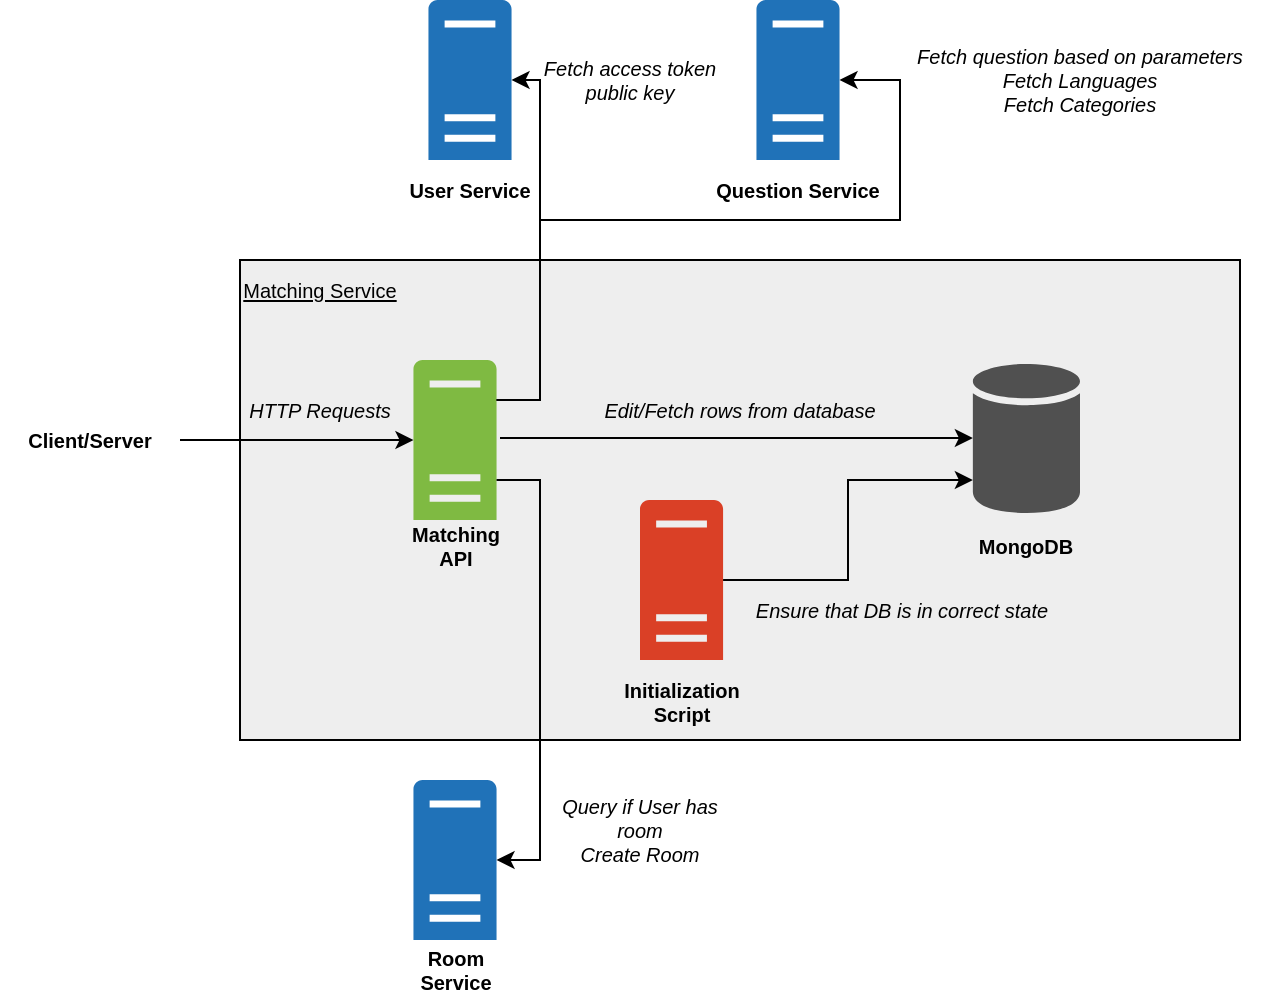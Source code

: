 <mxfile version="22.0.2" type="device">
  <diagram name="Page-1" id="Xqh2jz8IiV47dMP1JLX5">
    <mxGraphModel dx="1050" dy="629" grid="1" gridSize="10" guides="1" tooltips="1" connect="1" arrows="1" fold="1" page="1" pageScale="1" pageWidth="850" pageHeight="1100" math="0" shadow="0">
      <root>
        <mxCell id="0" />
        <mxCell id="1" parent="0" />
        <mxCell id="E6W_yO-c9M5yTiNMVYI_-1" value="" style="group" connectable="0" vertex="1" parent="1">
          <mxGeometry x="60" y="30" width="630.21" height="500" as="geometry" />
        </mxCell>
        <mxCell id="E6W_yO-c9M5yTiNMVYI_-2" value="" style="rounded=0;whiteSpace=wrap;html=1;fillColor=#EEEEEE;" vertex="1" parent="E6W_yO-c9M5yTiNMVYI_-1">
          <mxGeometry x="120" y="130" width="500" height="240" as="geometry" />
        </mxCell>
        <mxCell id="E6W_yO-c9M5yTiNMVYI_-3" value="&lt;font style=&quot;font-size: 10px;&quot;&gt;&lt;b style=&quot;font-size: 10px;&quot;&gt;Matching API&lt;/b&gt;&lt;/font&gt;" style="text;html=1;strokeColor=none;fillColor=none;align=center;verticalAlign=middle;whiteSpace=wrap;rounded=0;fontSize=10;" vertex="1" parent="E6W_yO-c9M5yTiNMVYI_-1">
          <mxGeometry x="197.5" y="258" width="60" height="30" as="geometry" />
        </mxCell>
        <mxCell id="E6W_yO-c9M5yTiNMVYI_-4" value="&lt;font style=&quot;font-size: 10px;&quot;&gt;Edit/Fetch rows from database&lt;/font&gt;" style="text;html=1;strokeColor=none;fillColor=none;align=center;verticalAlign=middle;whiteSpace=wrap;rounded=0;fontStyle=2;fontSize=10;" vertex="1" parent="E6W_yO-c9M5yTiNMVYI_-1">
          <mxGeometry x="280" y="190" width="180" height="30" as="geometry" />
        </mxCell>
        <mxCell id="E6W_yO-c9M5yTiNMVYI_-5" style="edgeStyle=orthogonalEdgeStyle;rounded=0;orthogonalLoop=1;jettySize=auto;html=1;" edge="1" parent="E6W_yO-c9M5yTiNMVYI_-1" target="E6W_yO-c9M5yTiNMVYI_-11">
          <mxGeometry relative="1" as="geometry">
            <mxPoint x="250" y="219.034" as="sourcePoint" />
            <mxPoint x="490" y="219.034" as="targetPoint" />
          </mxGeometry>
        </mxCell>
        <mxCell id="E6W_yO-c9M5yTiNMVYI_-6" value="&lt;font style=&quot;font-size: 10px;&quot;&gt;Fetch q&lt;span style=&quot;background-color: initial; font-size: 10px;&quot;&gt;uestion based on parameters&lt;/span&gt;&lt;br style=&quot;font-size: 10px;&quot;&gt;Fetch&amp;nbsp;&lt;span style=&quot;background-color: initial; font-size: 10px;&quot;&gt;Languages&lt;/span&gt;&lt;br style=&quot;font-size: 10px;&quot;&gt;Fetch&amp;nbsp;&lt;span style=&quot;background-color: initial; font-size: 10px;&quot;&gt;Categories&lt;/span&gt;&lt;/font&gt;&lt;font style=&quot;font-size: 10px;&quot;&gt;&lt;br style=&quot;font-size: 10px;&quot;&gt;&lt;/font&gt;" style="text;html=1;strokeColor=none;fillColor=none;align=center;verticalAlign=middle;whiteSpace=wrap;rounded=0;fontStyle=2;fontSize=10;" vertex="1" parent="E6W_yO-c9M5yTiNMVYI_-1">
          <mxGeometry x="450.21" y="25" width="180" height="30" as="geometry" />
        </mxCell>
        <mxCell id="E6W_yO-c9M5yTiNMVYI_-7" value="&lt;font style=&quot;font-size: 10px;&quot;&gt;Fetch access token public key&lt;/font&gt;" style="text;html=1;strokeColor=none;fillColor=none;align=center;verticalAlign=middle;whiteSpace=wrap;rounded=0;fontStyle=2;fontSize=10;" vertex="1" parent="E6W_yO-c9M5yTiNMVYI_-1">
          <mxGeometry x="270.21" y="25" width="90" height="30" as="geometry" />
        </mxCell>
        <mxCell id="E6W_yO-c9M5yTiNMVYI_-8" value="&lt;font style=&quot;font-size: 10px;&quot;&gt;&lt;b style=&quot;font-size: 10px;&quot;&gt;Client/Server&lt;/b&gt;&lt;/font&gt;" style="text;html=1;strokeColor=none;fillColor=none;align=center;verticalAlign=middle;whiteSpace=wrap;rounded=0;fontSize=10;" vertex="1" parent="E6W_yO-c9M5yTiNMVYI_-1">
          <mxGeometry y="205" width="90" height="30" as="geometry" />
        </mxCell>
        <mxCell id="E6W_yO-c9M5yTiNMVYI_-9" value="" style="sketch=0;pointerEvents=1;shadow=0;dashed=0;html=1;strokeColor=none;fillColor=#2072B8;labelPosition=center;verticalLabelPosition=bottom;verticalAlign=top;outlineConnect=0;align=center;shape=mxgraph.office.servers.server_generic;" vertex="1" parent="E6W_yO-c9M5yTiNMVYI_-1">
          <mxGeometry x="214.23" width="41.54" height="80" as="geometry" />
        </mxCell>
        <mxCell id="E6W_yO-c9M5yTiNMVYI_-10" value="&lt;font style=&quot;font-size: 10px;&quot;&gt;Matching Service&lt;/font&gt;" style="text;html=1;strokeColor=none;fillColor=none;align=center;verticalAlign=middle;whiteSpace=wrap;rounded=0;fontStyle=4;fontSize=10;" vertex="1" parent="E6W_yO-c9M5yTiNMVYI_-1">
          <mxGeometry x="120" y="130" width="80" height="30" as="geometry" />
        </mxCell>
        <mxCell id="E6W_yO-c9M5yTiNMVYI_-11" value="" style="sketch=0;shadow=0;dashed=0;html=1;strokeColor=none;fillColor=#505050;labelPosition=center;verticalLabelPosition=bottom;verticalAlign=top;outlineConnect=0;align=center;shape=mxgraph.office.databases.database;" vertex="1" parent="E6W_yO-c9M5yTiNMVYI_-1">
          <mxGeometry x="486.43" y="182" width="53.57" height="75" as="geometry" />
        </mxCell>
        <mxCell id="E6W_yO-c9M5yTiNMVYI_-12" value="" style="sketch=0;pointerEvents=1;shadow=0;dashed=0;html=1;strokeColor=none;fillColor=#7FBA42;labelPosition=center;verticalLabelPosition=bottom;verticalAlign=top;outlineConnect=0;align=center;shape=mxgraph.office.servers.server_generic;" vertex="1" parent="E6W_yO-c9M5yTiNMVYI_-1">
          <mxGeometry x="206.73" y="180" width="41.54" height="80" as="geometry" />
        </mxCell>
        <mxCell id="E6W_yO-c9M5yTiNMVYI_-13" style="edgeStyle=orthogonalEdgeStyle;rounded=0;orthogonalLoop=1;jettySize=auto;html=1;" edge="1" parent="E6W_yO-c9M5yTiNMVYI_-1" source="E6W_yO-c9M5yTiNMVYI_-8" target="E6W_yO-c9M5yTiNMVYI_-12">
          <mxGeometry relative="1" as="geometry" />
        </mxCell>
        <mxCell id="E6W_yO-c9M5yTiNMVYI_-14" style="edgeStyle=orthogonalEdgeStyle;rounded=0;orthogonalLoop=1;jettySize=auto;html=1;" edge="1" parent="E6W_yO-c9M5yTiNMVYI_-1" source="E6W_yO-c9M5yTiNMVYI_-12" target="E6W_yO-c9M5yTiNMVYI_-9">
          <mxGeometry relative="1" as="geometry">
            <mxPoint x="227.517" y="180.163" as="sourcePoint" />
            <mxPoint x="270" y="80" as="targetPoint" />
            <Array as="points">
              <mxPoint x="270" y="200" />
              <mxPoint x="270" y="40" />
            </Array>
          </mxGeometry>
        </mxCell>
        <mxCell id="E6W_yO-c9M5yTiNMVYI_-15" value="" style="sketch=0;pointerEvents=1;shadow=0;dashed=0;html=1;strokeColor=none;fillColor=#2072B8;labelPosition=center;verticalLabelPosition=bottom;verticalAlign=top;outlineConnect=0;align=center;shape=mxgraph.office.servers.server_generic;" vertex="1" parent="E6W_yO-c9M5yTiNMVYI_-1">
          <mxGeometry x="206.73" y="390" width="41.54" height="80" as="geometry" />
        </mxCell>
        <mxCell id="E6W_yO-c9M5yTiNMVYI_-16" style="edgeStyle=orthogonalEdgeStyle;rounded=0;orthogonalLoop=1;jettySize=auto;html=1;" edge="1" parent="E6W_yO-c9M5yTiNMVYI_-1" source="E6W_yO-c9M5yTiNMVYI_-12" target="E6W_yO-c9M5yTiNMVYI_-15">
          <mxGeometry relative="1" as="geometry">
            <Array as="points">
              <mxPoint x="270" y="240" />
              <mxPoint x="270" y="430" />
            </Array>
          </mxGeometry>
        </mxCell>
        <mxCell id="E6W_yO-c9M5yTiNMVYI_-17" value="&lt;font style=&quot;font-size: 10px;&quot;&gt;&lt;b style=&quot;font-size: 10px;&quot;&gt;User Service&lt;/b&gt;&lt;/font&gt;" style="text;html=1;strokeColor=none;fillColor=none;align=center;verticalAlign=middle;whiteSpace=wrap;rounded=0;fontSize=10;" vertex="1" parent="E6W_yO-c9M5yTiNMVYI_-1">
          <mxGeometry x="190.0" y="80" width="90" height="30" as="geometry" />
        </mxCell>
        <mxCell id="E6W_yO-c9M5yTiNMVYI_-18" value="" style="sketch=0;pointerEvents=1;shadow=0;dashed=0;html=1;strokeColor=none;fillColor=#DA4026;labelPosition=center;verticalLabelPosition=bottom;verticalAlign=top;outlineConnect=0;align=center;shape=mxgraph.office.servers.server_generic;" vertex="1" parent="E6W_yO-c9M5yTiNMVYI_-1">
          <mxGeometry x="320.0" y="250" width="41.54" height="80" as="geometry" />
        </mxCell>
        <mxCell id="E6W_yO-c9M5yTiNMVYI_-19" style="edgeStyle=orthogonalEdgeStyle;rounded=0;orthogonalLoop=1;jettySize=auto;html=1;" edge="1" parent="E6W_yO-c9M5yTiNMVYI_-1" source="E6W_yO-c9M5yTiNMVYI_-18" target="E6W_yO-c9M5yTiNMVYI_-11">
          <mxGeometry relative="1" as="geometry">
            <mxPoint x="360" y="297.034" as="sourcePoint" />
            <mxPoint x="490" y="231.5" as="targetPoint" />
            <Array as="points">
              <mxPoint x="424" y="290" />
              <mxPoint x="424" y="240" />
            </Array>
          </mxGeometry>
        </mxCell>
        <mxCell id="E6W_yO-c9M5yTiNMVYI_-20" value="&lt;b style=&quot;font-size: 10px;&quot;&gt;&lt;font style=&quot;font-size: 10px;&quot;&gt;Initialization Script&lt;/font&gt;&lt;/b&gt;" style="text;html=1;strokeColor=none;fillColor=none;align=center;verticalAlign=middle;whiteSpace=wrap;rounded=0;fontSize=10;" vertex="1" parent="E6W_yO-c9M5yTiNMVYI_-1">
          <mxGeometry x="310.77" y="336" width="60" height="30" as="geometry" />
        </mxCell>
        <mxCell id="E6W_yO-c9M5yTiNMVYI_-21" value="&lt;b style=&quot;font-size: 10px;&quot;&gt;&lt;font style=&quot;font-size: 10px;&quot;&gt;MongoDB&lt;/font&gt;&lt;/b&gt;" style="text;html=1;strokeColor=none;fillColor=none;align=center;verticalAlign=middle;whiteSpace=wrap;rounded=0;fontSize=10;" vertex="1" parent="E6W_yO-c9M5yTiNMVYI_-1">
          <mxGeometry x="483.21" y="258" width="60" height="30" as="geometry" />
        </mxCell>
        <mxCell id="E6W_yO-c9M5yTiNMVYI_-22" value="&lt;b style=&quot;font-size: 10px;&quot;&gt;&lt;font style=&quot;font-size: 10px;&quot;&gt;Question Service&lt;/font&gt;&lt;/b&gt;" style="text;html=1;strokeColor=none;fillColor=none;align=center;verticalAlign=middle;whiteSpace=wrap;rounded=0;fontSize=10;" vertex="1" parent="E6W_yO-c9M5yTiNMVYI_-1">
          <mxGeometry x="354" y="80" width="90" height="30" as="geometry" />
        </mxCell>
        <mxCell id="E6W_yO-c9M5yTiNMVYI_-23" value="" style="sketch=0;pointerEvents=1;shadow=0;dashed=0;html=1;strokeColor=none;fillColor=#2072B8;labelPosition=center;verticalLabelPosition=bottom;verticalAlign=top;outlineConnect=0;align=center;shape=mxgraph.office.servers.server_generic;" vertex="1" parent="E6W_yO-c9M5yTiNMVYI_-1">
          <mxGeometry x="378.23" width="41.54" height="80" as="geometry" />
        </mxCell>
        <mxCell id="E6W_yO-c9M5yTiNMVYI_-24" style="edgeStyle=orthogonalEdgeStyle;rounded=0;orthogonalLoop=1;jettySize=auto;html=1;" edge="1" parent="E6W_yO-c9M5yTiNMVYI_-1" source="E6W_yO-c9M5yTiNMVYI_-12" target="E6W_yO-c9M5yTiNMVYI_-23">
          <mxGeometry relative="1" as="geometry">
            <mxPoint x="227.517" y="180.163" as="sourcePoint" />
            <mxPoint x="440" y="70.0" as="targetPoint" />
            <Array as="points">
              <mxPoint x="270" y="200" />
              <mxPoint x="270" y="110" />
              <mxPoint x="450" y="110" />
              <mxPoint x="450" y="40" />
            </Array>
          </mxGeometry>
        </mxCell>
        <mxCell id="E6W_yO-c9M5yTiNMVYI_-25" value="&lt;font style=&quot;font-size: 10px;&quot;&gt;Ensure that DB is in correct state&lt;/font&gt;" style="text;html=1;strokeColor=none;fillColor=none;align=center;verticalAlign=middle;whiteSpace=wrap;rounded=0;fontStyle=2;fontSize=10;" vertex="1" parent="E6W_yO-c9M5yTiNMVYI_-1">
          <mxGeometry x="361.21" y="290" width="180" height="30" as="geometry" />
        </mxCell>
        <mxCell id="E6W_yO-c9M5yTiNMVYI_-26" value="&lt;font style=&quot;font-size: 10px;&quot;&gt;HTTP Requests&lt;/font&gt;" style="text;html=1;strokeColor=none;fillColor=none;align=center;verticalAlign=middle;whiteSpace=wrap;rounded=0;fontStyle=2;fontSize=10;" vertex="1" parent="E6W_yO-c9M5yTiNMVYI_-1">
          <mxGeometry x="70" y="190" width="180" height="30" as="geometry" />
        </mxCell>
        <mxCell id="E6W_yO-c9M5yTiNMVYI_-27" value="&lt;font style=&quot;font-size: 10px;&quot;&gt;&lt;b style=&quot;font-size: 10px;&quot;&gt;Room Service&lt;/b&gt;&lt;/font&gt;" style="text;html=1;strokeColor=none;fillColor=none;align=center;verticalAlign=middle;whiteSpace=wrap;rounded=0;fontSize=10;" vertex="1" parent="E6W_yO-c9M5yTiNMVYI_-1">
          <mxGeometry x="197.5" y="470" width="60" height="30" as="geometry" />
        </mxCell>
        <mxCell id="E6W_yO-c9M5yTiNMVYI_-28" value="&lt;div style=&quot;font-size: 10px;&quot;&gt;&lt;font style=&quot;font-size: 10px;&quot;&gt;Query if User has room&lt;/font&gt;&lt;/div&gt;&lt;div style=&quot;font-size: 10px;&quot;&gt;&lt;font style=&quot;font-size: 10px;&quot;&gt;Create Room&lt;/font&gt;&lt;/div&gt;" style="text;html=1;strokeColor=none;fillColor=none;align=center;verticalAlign=middle;whiteSpace=wrap;rounded=0;fontStyle=2;fontSize=10;" vertex="1" parent="E6W_yO-c9M5yTiNMVYI_-1">
          <mxGeometry x="270.21" y="400" width="99.79" height="30" as="geometry" />
        </mxCell>
      </root>
    </mxGraphModel>
  </diagram>
</mxfile>
